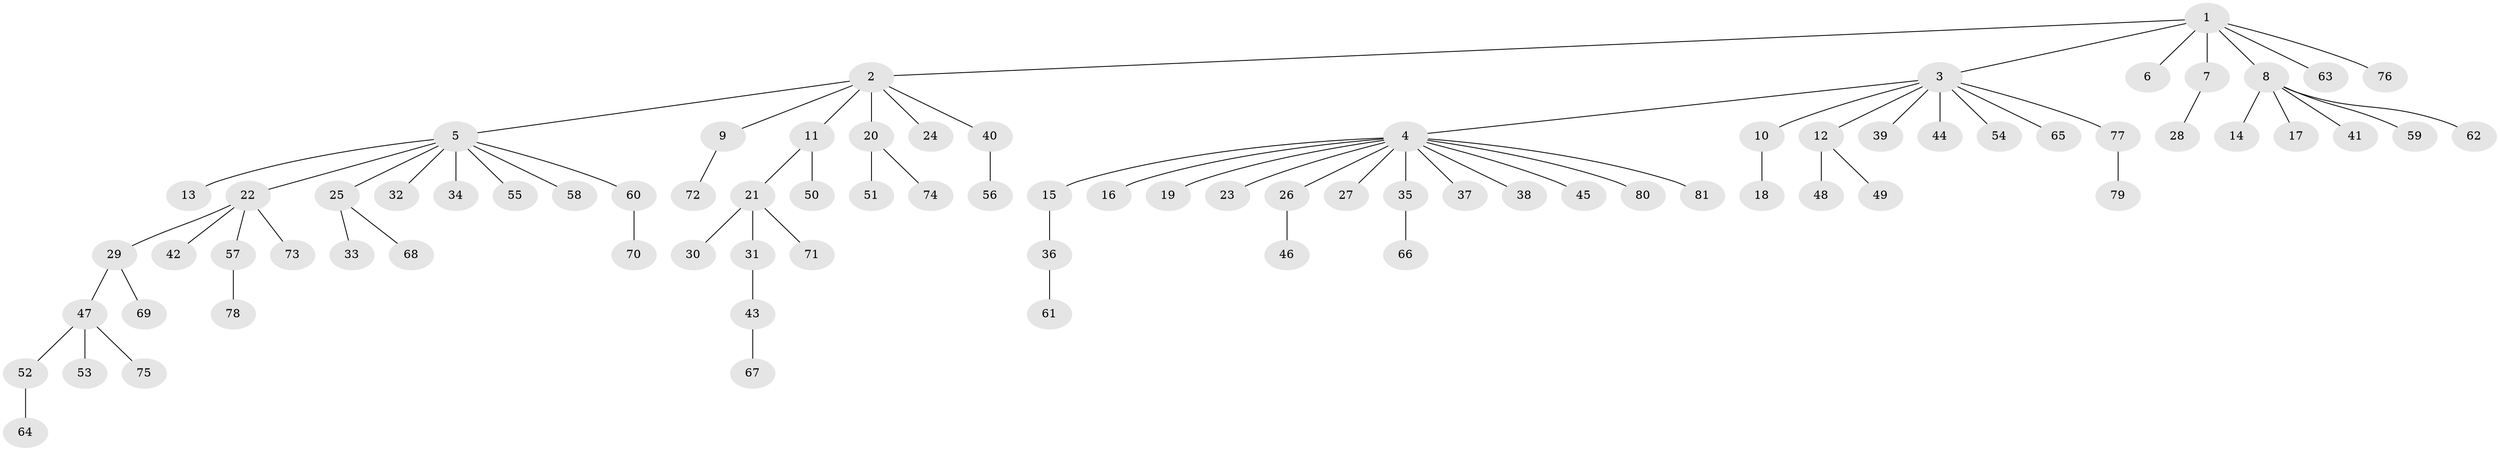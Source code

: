 // coarse degree distribution, {4: 0.09090909090909091, 6: 0.06060606060606061, 5: 0.030303030303030304, 1: 0.6060606060606061, 2: 0.18181818181818182, 3: 0.030303030303030304}
// Generated by graph-tools (version 1.1) at 2025/50/03/04/25 22:50:45]
// undirected, 81 vertices, 80 edges
graph export_dot {
  node [color=gray90,style=filled];
  1;
  2;
  3;
  4;
  5;
  6;
  7;
  8;
  9;
  10;
  11;
  12;
  13;
  14;
  15;
  16;
  17;
  18;
  19;
  20;
  21;
  22;
  23;
  24;
  25;
  26;
  27;
  28;
  29;
  30;
  31;
  32;
  33;
  34;
  35;
  36;
  37;
  38;
  39;
  40;
  41;
  42;
  43;
  44;
  45;
  46;
  47;
  48;
  49;
  50;
  51;
  52;
  53;
  54;
  55;
  56;
  57;
  58;
  59;
  60;
  61;
  62;
  63;
  64;
  65;
  66;
  67;
  68;
  69;
  70;
  71;
  72;
  73;
  74;
  75;
  76;
  77;
  78;
  79;
  80;
  81;
  1 -- 2;
  1 -- 3;
  1 -- 6;
  1 -- 7;
  1 -- 8;
  1 -- 63;
  1 -- 76;
  2 -- 5;
  2 -- 9;
  2 -- 11;
  2 -- 20;
  2 -- 24;
  2 -- 40;
  3 -- 4;
  3 -- 10;
  3 -- 12;
  3 -- 39;
  3 -- 44;
  3 -- 54;
  3 -- 65;
  3 -- 77;
  4 -- 15;
  4 -- 16;
  4 -- 19;
  4 -- 23;
  4 -- 26;
  4 -- 27;
  4 -- 35;
  4 -- 37;
  4 -- 38;
  4 -- 45;
  4 -- 80;
  4 -- 81;
  5 -- 13;
  5 -- 22;
  5 -- 25;
  5 -- 32;
  5 -- 34;
  5 -- 55;
  5 -- 58;
  5 -- 60;
  7 -- 28;
  8 -- 14;
  8 -- 17;
  8 -- 41;
  8 -- 59;
  8 -- 62;
  9 -- 72;
  10 -- 18;
  11 -- 21;
  11 -- 50;
  12 -- 48;
  12 -- 49;
  15 -- 36;
  20 -- 51;
  20 -- 74;
  21 -- 30;
  21 -- 31;
  21 -- 71;
  22 -- 29;
  22 -- 42;
  22 -- 57;
  22 -- 73;
  25 -- 33;
  25 -- 68;
  26 -- 46;
  29 -- 47;
  29 -- 69;
  31 -- 43;
  35 -- 66;
  36 -- 61;
  40 -- 56;
  43 -- 67;
  47 -- 52;
  47 -- 53;
  47 -- 75;
  52 -- 64;
  57 -- 78;
  60 -- 70;
  77 -- 79;
}
